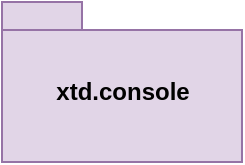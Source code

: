 <mxfile version="13.8.6" type="device"><diagram id="FfeFMesWPq1AGEQVJyfI" name="Page-1"><mxGraphModel dx="1426" dy="905" grid="1" gridSize="10" guides="1" tooltips="1" connect="1" arrows="1" fold="1" page="1" pageScale="1" pageWidth="827" pageHeight="1169" math="0" shadow="0"><root><mxCell id="0"/><mxCell id="1" parent="0"/><mxCell id="gx20HtWSzIbTSEyNp-S_-11" value="xtd.console" style="shape=folder;fontStyle=1;spacingTop=10;tabWidth=40;tabHeight=14;tabPosition=left;html=1;rounded=0;fillColor=#e1d5e7;strokeColor=#9673a6;" parent="1" vertex="1"><mxGeometry x="40" y="40" width="120" height="80" as="geometry"/></mxCell></root></mxGraphModel></diagram></mxfile>